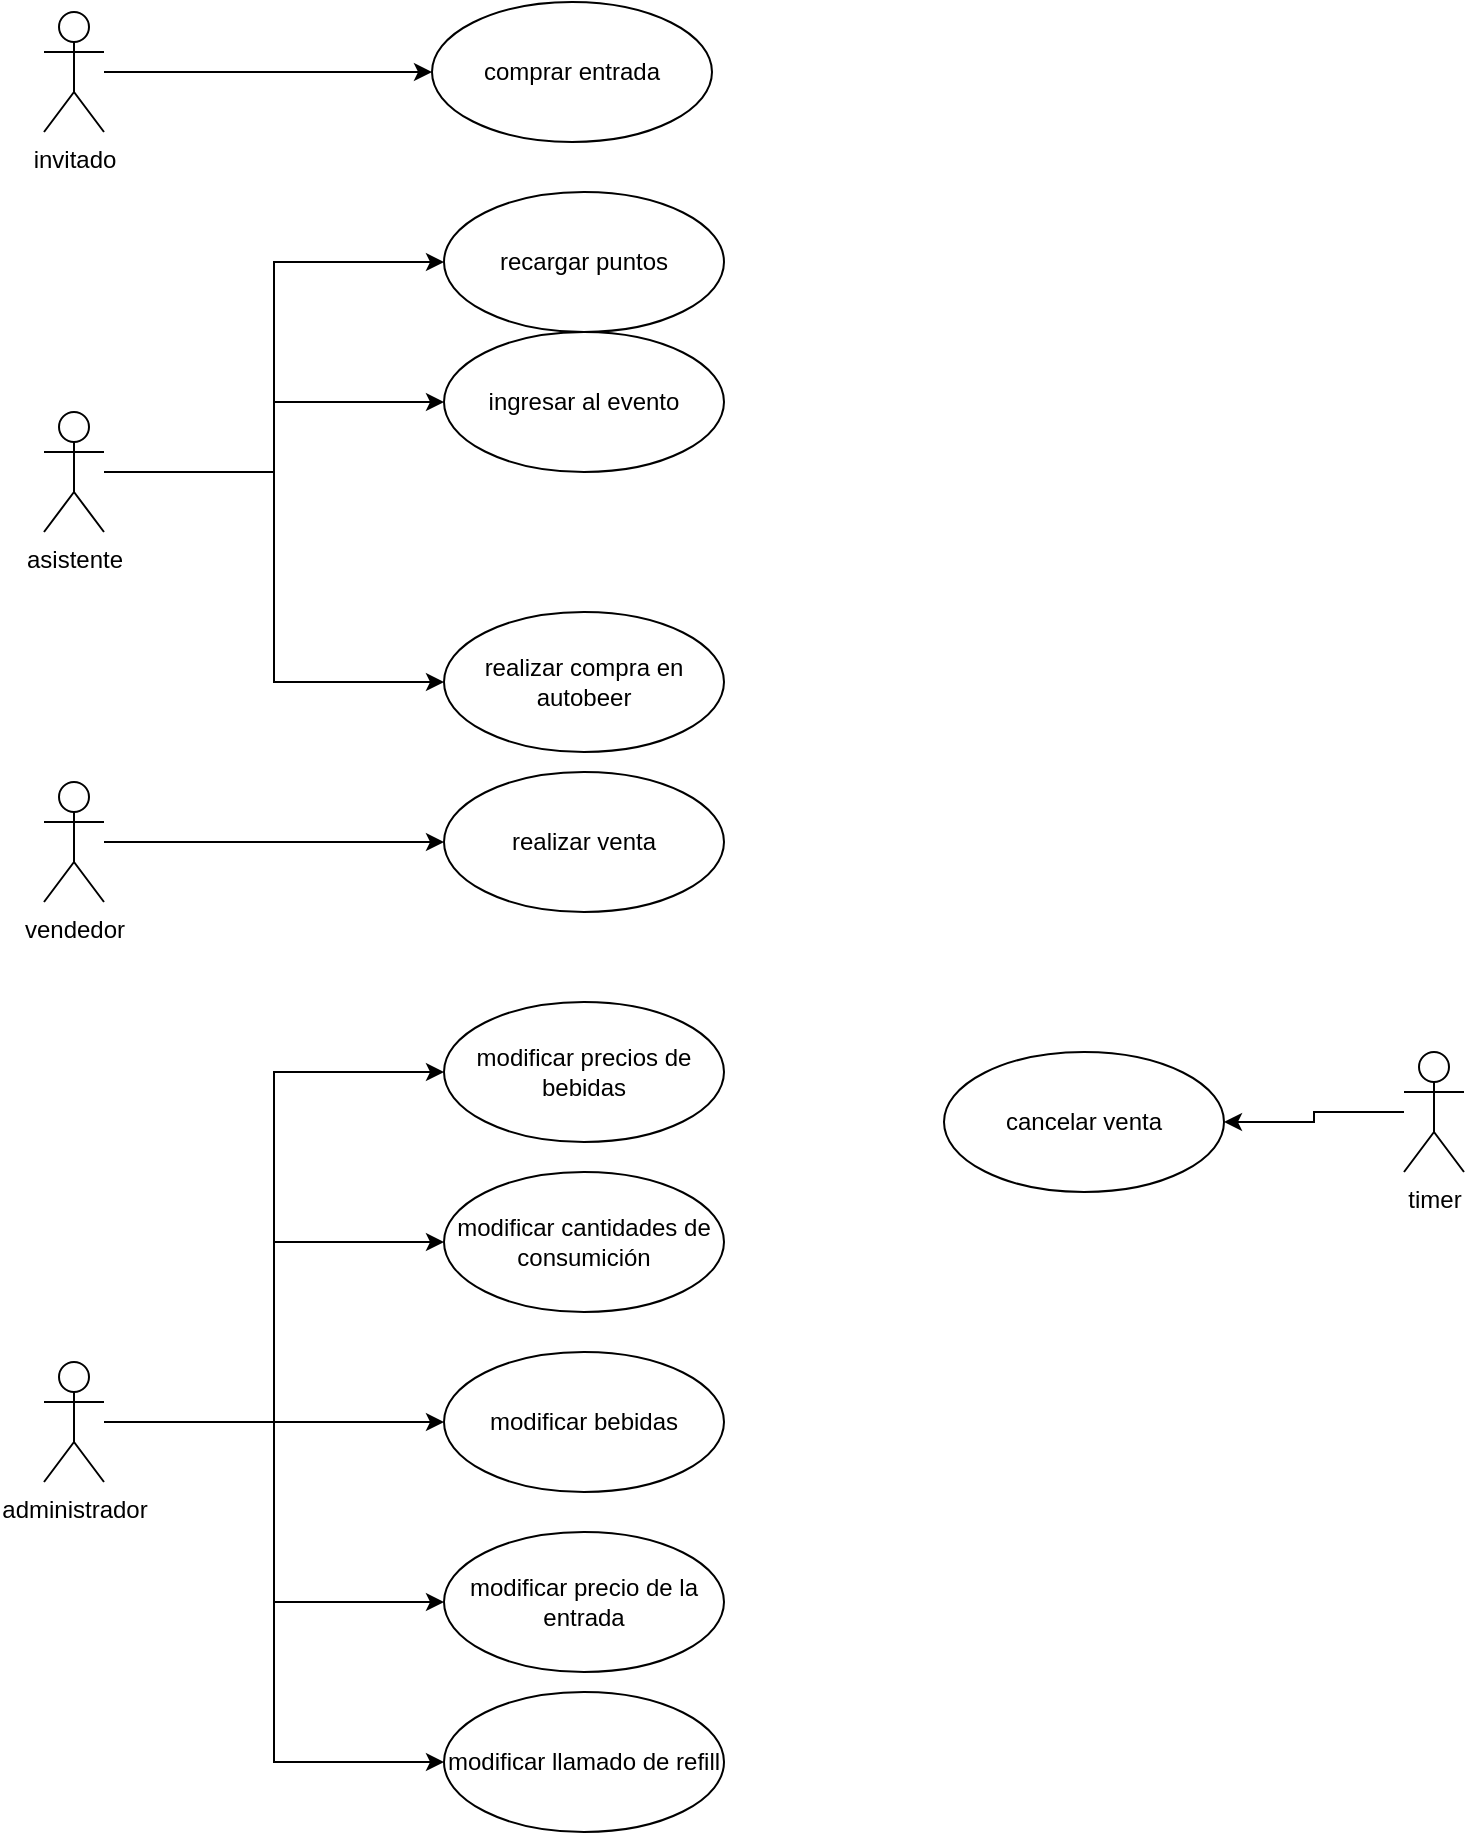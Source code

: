<mxfile version="20.8.20" type="device"><diagram name="Página-1" id="CBaG-Si8X_RnvYwlyriW"><mxGraphModel dx="874" dy="452" grid="1" gridSize="10" guides="1" tooltips="1" connect="1" arrows="1" fold="1" page="1" pageScale="1" pageWidth="827" pageHeight="1169" math="0" shadow="0"><root><mxCell id="0"/><mxCell id="1" parent="0"/><mxCell id="tgLxtvoiKiOpOELpvOUm-6" style="edgeStyle=orthogonalEdgeStyle;rounded=0;orthogonalLoop=1;jettySize=auto;html=1;entryX=0;entryY=0.5;entryDx=0;entryDy=0;" edge="1" parent="1" source="tgLxtvoiKiOpOELpvOUm-4" target="tgLxtvoiKiOpOELpvOUm-5"><mxGeometry relative="1" as="geometry"/></mxCell><mxCell id="tgLxtvoiKiOpOELpvOUm-4" value="invitado" style="shape=umlActor;verticalLabelPosition=bottom;verticalAlign=top;html=1;" vertex="1" parent="1"><mxGeometry x="80" y="20" width="30" height="60" as="geometry"/></mxCell><mxCell id="tgLxtvoiKiOpOELpvOUm-5" value="comprar entrada" style="ellipse;whiteSpace=wrap;html=1;" vertex="1" parent="1"><mxGeometry x="274" y="15" width="140" height="70" as="geometry"/></mxCell><mxCell id="tgLxtvoiKiOpOELpvOUm-17" style="edgeStyle=orthogonalEdgeStyle;rounded=0;orthogonalLoop=1;jettySize=auto;html=1;entryX=0;entryY=0.5;entryDx=0;entryDy=0;" edge="1" parent="1" source="tgLxtvoiKiOpOELpvOUm-10" target="tgLxtvoiKiOpOELpvOUm-16"><mxGeometry relative="1" as="geometry"/></mxCell><mxCell id="tgLxtvoiKiOpOELpvOUm-22" style="edgeStyle=orthogonalEdgeStyle;rounded=0;orthogonalLoop=1;jettySize=auto;html=1;entryX=0;entryY=0.5;entryDx=0;entryDy=0;" edge="1" parent="1" source="tgLxtvoiKiOpOELpvOUm-10" target="tgLxtvoiKiOpOELpvOUm-11"><mxGeometry relative="1" as="geometry"/></mxCell><mxCell id="tgLxtvoiKiOpOELpvOUm-41" style="edgeStyle=orthogonalEdgeStyle;rounded=0;orthogonalLoop=1;jettySize=auto;html=1;entryX=0;entryY=0.5;entryDx=0;entryDy=0;" edge="1" parent="1" source="tgLxtvoiKiOpOELpvOUm-10" target="tgLxtvoiKiOpOELpvOUm-29"><mxGeometry relative="1" as="geometry"/></mxCell><mxCell id="tgLxtvoiKiOpOELpvOUm-10" value="asistente" style="shape=umlActor;verticalLabelPosition=bottom;verticalAlign=top;html=1;" vertex="1" parent="1"><mxGeometry x="80" y="220" width="30" height="60" as="geometry"/></mxCell><mxCell id="tgLxtvoiKiOpOELpvOUm-11" value="recargar puntos" style="ellipse;whiteSpace=wrap;html=1;" vertex="1" parent="1"><mxGeometry x="280" y="110" width="140" height="70" as="geometry"/></mxCell><mxCell id="tgLxtvoiKiOpOELpvOUm-21" style="edgeStyle=orthogonalEdgeStyle;rounded=0;orthogonalLoop=1;jettySize=auto;html=1;" edge="1" parent="1" source="tgLxtvoiKiOpOELpvOUm-15" target="tgLxtvoiKiOpOELpvOUm-20"><mxGeometry relative="1" as="geometry"/></mxCell><mxCell id="tgLxtvoiKiOpOELpvOUm-15" value="vendedor" style="shape=umlActor;verticalLabelPosition=bottom;verticalAlign=top;html=1;" vertex="1" parent="1"><mxGeometry x="80" y="405" width="30" height="60" as="geometry"/></mxCell><mxCell id="tgLxtvoiKiOpOELpvOUm-16" value="realizar compra en autobeer" style="ellipse;whiteSpace=wrap;html=1;" vertex="1" parent="1"><mxGeometry x="280" y="320" width="140" height="70" as="geometry"/></mxCell><mxCell id="tgLxtvoiKiOpOELpvOUm-20" value="realizar venta" style="ellipse;whiteSpace=wrap;html=1;" vertex="1" parent="1"><mxGeometry x="280" y="400" width="140" height="70" as="geometry"/></mxCell><mxCell id="tgLxtvoiKiOpOELpvOUm-23" value="modificar precios de bebidas" style="ellipse;whiteSpace=wrap;html=1;" vertex="1" parent="1"><mxGeometry x="280" y="515" width="140" height="70" as="geometry"/></mxCell><mxCell id="tgLxtvoiKiOpOELpvOUm-35" style="edgeStyle=orthogonalEdgeStyle;rounded=0;orthogonalLoop=1;jettySize=auto;html=1;entryX=0;entryY=0.5;entryDx=0;entryDy=0;" edge="1" parent="1" source="tgLxtvoiKiOpOELpvOUm-24" target="tgLxtvoiKiOpOELpvOUm-23"><mxGeometry relative="1" as="geometry"/></mxCell><mxCell id="tgLxtvoiKiOpOELpvOUm-37" style="edgeStyle=orthogonalEdgeStyle;rounded=0;orthogonalLoop=1;jettySize=auto;html=1;" edge="1" parent="1" source="tgLxtvoiKiOpOELpvOUm-24" target="tgLxtvoiKiOpOELpvOUm-26"><mxGeometry relative="1" as="geometry"/></mxCell><mxCell id="tgLxtvoiKiOpOELpvOUm-39" style="edgeStyle=orthogonalEdgeStyle;rounded=0;orthogonalLoop=1;jettySize=auto;html=1;entryX=0;entryY=0.5;entryDx=0;entryDy=0;" edge="1" parent="1" source="tgLxtvoiKiOpOELpvOUm-24" target="tgLxtvoiKiOpOELpvOUm-28"><mxGeometry relative="1" as="geometry"/></mxCell><mxCell id="tgLxtvoiKiOpOELpvOUm-40" style="edgeStyle=orthogonalEdgeStyle;rounded=0;orthogonalLoop=1;jettySize=auto;html=1;entryX=0;entryY=0.5;entryDx=0;entryDy=0;" edge="1" parent="1" source="tgLxtvoiKiOpOELpvOUm-24" target="tgLxtvoiKiOpOELpvOUm-30"><mxGeometry relative="1" as="geometry"/></mxCell><mxCell id="tgLxtvoiKiOpOELpvOUm-42" style="edgeStyle=orthogonalEdgeStyle;rounded=0;orthogonalLoop=1;jettySize=auto;html=1;entryX=0;entryY=0.5;entryDx=0;entryDy=0;" edge="1" parent="1" source="tgLxtvoiKiOpOELpvOUm-24" target="tgLxtvoiKiOpOELpvOUm-25"><mxGeometry relative="1" as="geometry"/></mxCell><mxCell id="tgLxtvoiKiOpOELpvOUm-24" value="administrador" style="shape=umlActor;verticalLabelPosition=bottom;verticalAlign=top;html=1;" vertex="1" parent="1"><mxGeometry x="80" y="695" width="30" height="60" as="geometry"/></mxCell><mxCell id="tgLxtvoiKiOpOELpvOUm-25" value="modificar cantidades de consumición" style="ellipse;whiteSpace=wrap;html=1;" vertex="1" parent="1"><mxGeometry x="280" y="600" width="140" height="70" as="geometry"/></mxCell><mxCell id="tgLxtvoiKiOpOELpvOUm-26" value="modificar bebidas" style="ellipse;whiteSpace=wrap;html=1;" vertex="1" parent="1"><mxGeometry x="280" y="690" width="140" height="70" as="geometry"/></mxCell><mxCell id="tgLxtvoiKiOpOELpvOUm-28" value="modificar precio de la entrada" style="ellipse;whiteSpace=wrap;html=1;" vertex="1" parent="1"><mxGeometry x="280" y="780" width="140" height="70" as="geometry"/></mxCell><mxCell id="tgLxtvoiKiOpOELpvOUm-29" value="ingresar al evento" style="ellipse;whiteSpace=wrap;html=1;" vertex="1" parent="1"><mxGeometry x="280" y="180" width="140" height="70" as="geometry"/></mxCell><mxCell id="tgLxtvoiKiOpOELpvOUm-30" value="modificar llamado de refill" style="ellipse;whiteSpace=wrap;html=1;" vertex="1" parent="1"><mxGeometry x="280" y="860" width="140" height="70" as="geometry"/></mxCell><mxCell id="tgLxtvoiKiOpOELpvOUm-31" value="cancelar venta" style="ellipse;whiteSpace=wrap;html=1;" vertex="1" parent="1"><mxGeometry x="530" y="540" width="140" height="70" as="geometry"/></mxCell><mxCell id="tgLxtvoiKiOpOELpvOUm-34" style="edgeStyle=orthogonalEdgeStyle;rounded=0;orthogonalLoop=1;jettySize=auto;html=1;" edge="1" parent="1" source="tgLxtvoiKiOpOELpvOUm-32" target="tgLxtvoiKiOpOELpvOUm-31"><mxGeometry relative="1" as="geometry"/></mxCell><mxCell id="tgLxtvoiKiOpOELpvOUm-32" value="timer" style="shape=umlActor;verticalLabelPosition=bottom;verticalAlign=top;html=1;" vertex="1" parent="1"><mxGeometry x="760" y="540" width="30" height="60" as="geometry"/></mxCell></root></mxGraphModel></diagram></mxfile>